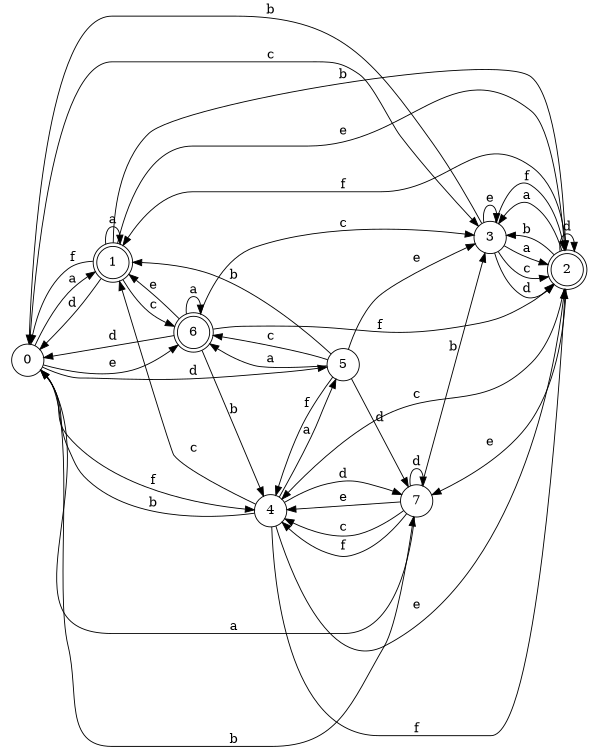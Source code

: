 digraph n7_6 {
__start0 [label="" shape="none"];

rankdir=LR;
size="8,5";

s0 [style="filled", color="black", fillcolor="white" shape="circle", label="0"];
s1 [style="rounded,filled", color="black", fillcolor="white" shape="doublecircle", label="1"];
s2 [style="rounded,filled", color="black", fillcolor="white" shape="doublecircle", label="2"];
s3 [style="filled", color="black", fillcolor="white" shape="circle", label="3"];
s4 [style="filled", color="black", fillcolor="white" shape="circle", label="4"];
s5 [style="filled", color="black", fillcolor="white" shape="circle", label="5"];
s6 [style="rounded,filled", color="black", fillcolor="white" shape="doublecircle", label="6"];
s7 [style="filled", color="black", fillcolor="white" shape="circle", label="7"];
s0 -> s1 [label="a"];
s0 -> s7 [label="b"];
s0 -> s3 [label="c"];
s0 -> s5 [label="d"];
s0 -> s6 [label="e"];
s0 -> s4 [label="f"];
s1 -> s1 [label="a"];
s1 -> s2 [label="b"];
s1 -> s6 [label="c"];
s1 -> s0 [label="d"];
s1 -> s2 [label="e"];
s1 -> s0 [label="f"];
s2 -> s3 [label="a"];
s2 -> s3 [label="b"];
s2 -> s4 [label="c"];
s2 -> s2 [label="d"];
s2 -> s7 [label="e"];
s2 -> s1 [label="f"];
s3 -> s2 [label="a"];
s3 -> s0 [label="b"];
s3 -> s2 [label="c"];
s3 -> s2 [label="d"];
s3 -> s3 [label="e"];
s3 -> s2 [label="f"];
s4 -> s5 [label="a"];
s4 -> s0 [label="b"];
s4 -> s1 [label="c"];
s4 -> s7 [label="d"];
s4 -> s2 [label="e"];
s4 -> s2 [label="f"];
s5 -> s6 [label="a"];
s5 -> s1 [label="b"];
s5 -> s6 [label="c"];
s5 -> s7 [label="d"];
s5 -> s3 [label="e"];
s5 -> s4 [label="f"];
s6 -> s6 [label="a"];
s6 -> s4 [label="b"];
s6 -> s3 [label="c"];
s6 -> s0 [label="d"];
s6 -> s1 [label="e"];
s6 -> s2 [label="f"];
s7 -> s0 [label="a"];
s7 -> s3 [label="b"];
s7 -> s4 [label="c"];
s7 -> s7 [label="d"];
s7 -> s4 [label="e"];
s7 -> s4 [label="f"];

}